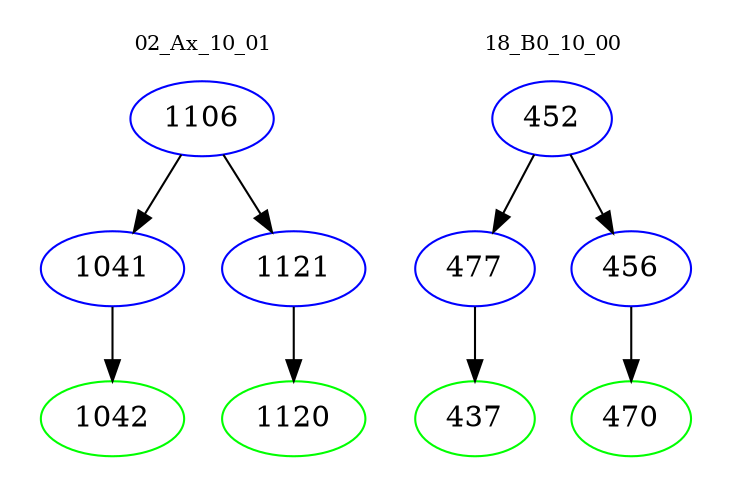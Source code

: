 digraph{
subgraph cluster_0 {
color = white
label = "02_Ax_10_01";
fontsize=10;
T0_1106 [label="1106", color="blue"]
T0_1106 -> T0_1041 [color="black"]
T0_1041 [label="1041", color="blue"]
T0_1041 -> T0_1042 [color="black"]
T0_1042 [label="1042", color="green"]
T0_1106 -> T0_1121 [color="black"]
T0_1121 [label="1121", color="blue"]
T0_1121 -> T0_1120 [color="black"]
T0_1120 [label="1120", color="green"]
}
subgraph cluster_1 {
color = white
label = "18_B0_10_00";
fontsize=10;
T1_452 [label="452", color="blue"]
T1_452 -> T1_477 [color="black"]
T1_477 [label="477", color="blue"]
T1_477 -> T1_437 [color="black"]
T1_437 [label="437", color="green"]
T1_452 -> T1_456 [color="black"]
T1_456 [label="456", color="blue"]
T1_456 -> T1_470 [color="black"]
T1_470 [label="470", color="green"]
}
}
